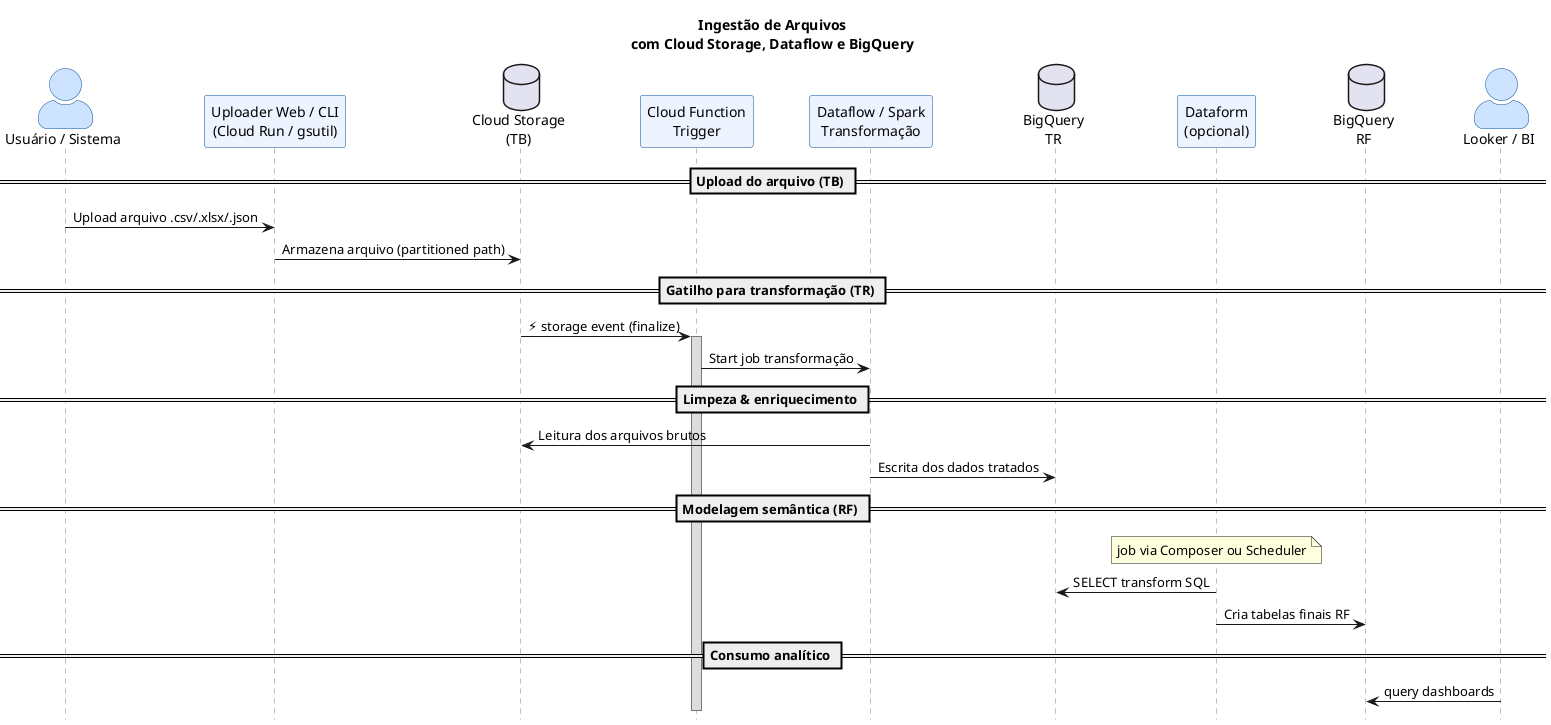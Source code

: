 @startuml data-ingestion-file-upload

title "Ingestão de Arquivos\ncom Cloud Storage, Dataflow e BigQuery"

hide footbox
skinparam ParticipantPadding 20
skinparam BoxPadding 15
skinparam ActorStyle awesome
skinparam BackgroundColor #FFFFFF
skinparam Sequence {
    ArrowThickness 1
    LifeLineBorderColor #777777
    LifeLineBackgroundColor #DDDDDD
    ParticipantBorderColor #004D99
    ParticipantBackgroundColor #EDF4FF
    ActorBorderColor #004D99
    ActorBackgroundColor #CDE3FF
}

actor "Usuário / Sistema" as User
participant "Uploader Web / CLI\n(Cloud Run / gsutil)" as Uploader
database "Cloud Storage\n(TB)" as GCS_TB
participant "Cloud Function\nTrigger" as CF_Trigger
participant "Dataflow / Spark\nTransformação" as TransformJob
database "BigQuery\nTR" as BQ_TR
participant "Dataform\n(opcional)" as Dataform
database "BigQuery\nRF" as BQ_RF
actor "Looker / BI" as Looker

== Upload do arquivo (TB) ==
User -> Uploader : Upload arquivo .csv/.xlsx/.json
Uploader -> GCS_TB : Armazena arquivo (partitioned path)

== Gatilho para transformação (TR) ==
GCS_TB -> CF_Trigger ++ : ⚡ storage event (finalize)
CF_Trigger -> TransformJob : Start job transformação

== Limpeza & enriquecimento ==
TransformJob -> GCS_TB : Leitura dos arquivos brutos
TransformJob -> BQ_TR : Escrita dos dados tratados

== Modelagem semântica (RF) ==
note over Dataform : job via Composer ou Scheduler
Dataform -> BQ_TR : SELECT transform SQL
Dataform -> BQ_RF : Cria tabelas finais RF

== Consumo analítico ==
Looker -> BQ_RF : query dashboards
@enduml
